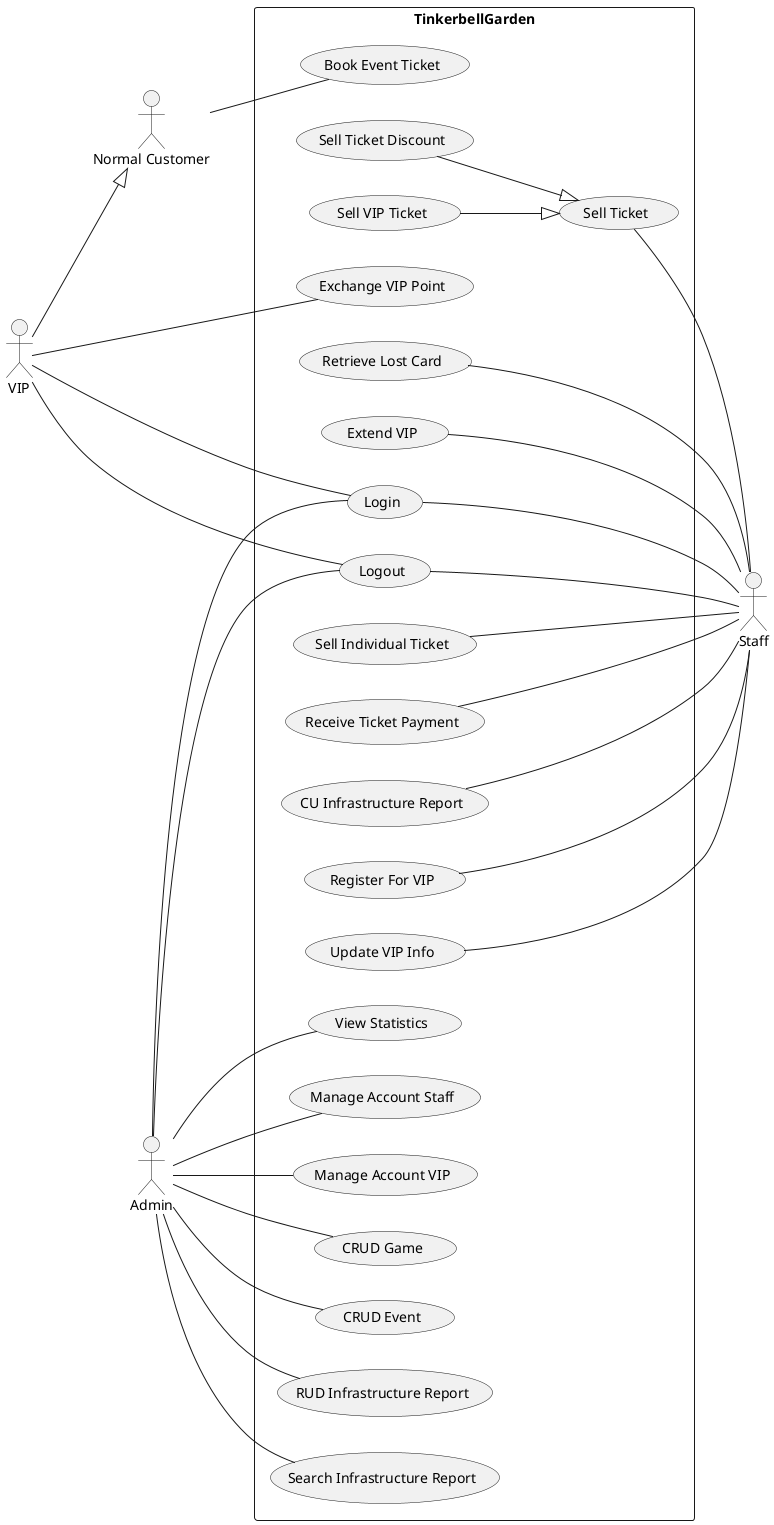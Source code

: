 @startuml

left to right direction
skinparam packageStyle rectangle

actor "Normal Customer" as NC
actor "VIP" as VIP
actor "Admin" as Admin
actor "Staff" as Staff

VIP --|> NC

rectangle TinkerbellGarden {
    usecase "Login" as Login
    usecase "Logout" as Logout
    usecase "Book Event Ticket" as BET
    usecase "Exchange VIP Point" as EVP
    usecase "Sell Ticket" as ST
    usecase "Sell Ticket Discount" as STD
    usecase "Sell VIP Ticket" as SVT
    usecase "Sell Individual Ticket" as SIT
    usecase "Receive Ticket Payment" as PT
    usecase "CU Infrastructure Report" as CIR
    usecase "Register For VIP" as RFV
    usecase "Update VIP Info" as UVI
    usecase "Retrieve Lost Card" as RLC
    usecase "Extend VIP" as PV
    usecase "Manage Account Staff" as MAS
    usecase "Manage Account VIP" as MAV
    usecase "CRUD Game" as CG
    usecase "CRUD Event" as CE
    usecase "RUD Infrastructure Report" as RIR
    usecase "Search Infrastructure Report" as SIR
    usecase "View Statistics" as VS
}

STD --|> ST
SVT --|> ST

NC -- BET

' Staff -- Login
' Staff -- Logout
' Staff -- ST
' Staff -- SIT
' Staff -- PT
' Staff -- CIR
' Staff -- RFV
' Staff -- UVI
' Staff -- RLC
' Staff -- PV

Admin -- Login
Admin -- Logout
Admin -- MAS
Admin -- MAV
Admin -- CG
Admin -- CE
Admin -- RIR
Admin -- SIR
Admin -- VS


Login -- Staff
Logout -- Staff
ST -- Staff
SIT -- Staff
PT -- Staff
CIR -- Staff
RFV -- Staff
UVI -- Staff
RLC -- Staff
PV -- Staff

' Login -- Admin
' Logout -- Admin
' MAS -- Admin
' MAV -- Admin
' CG -- Admin
' CE -- Admin
' RIR -- Admin
' SIR -- Admin
' VS -- Admin

VIP -- Login
VIP -- Logout
VIP -- EVP

@enduml
